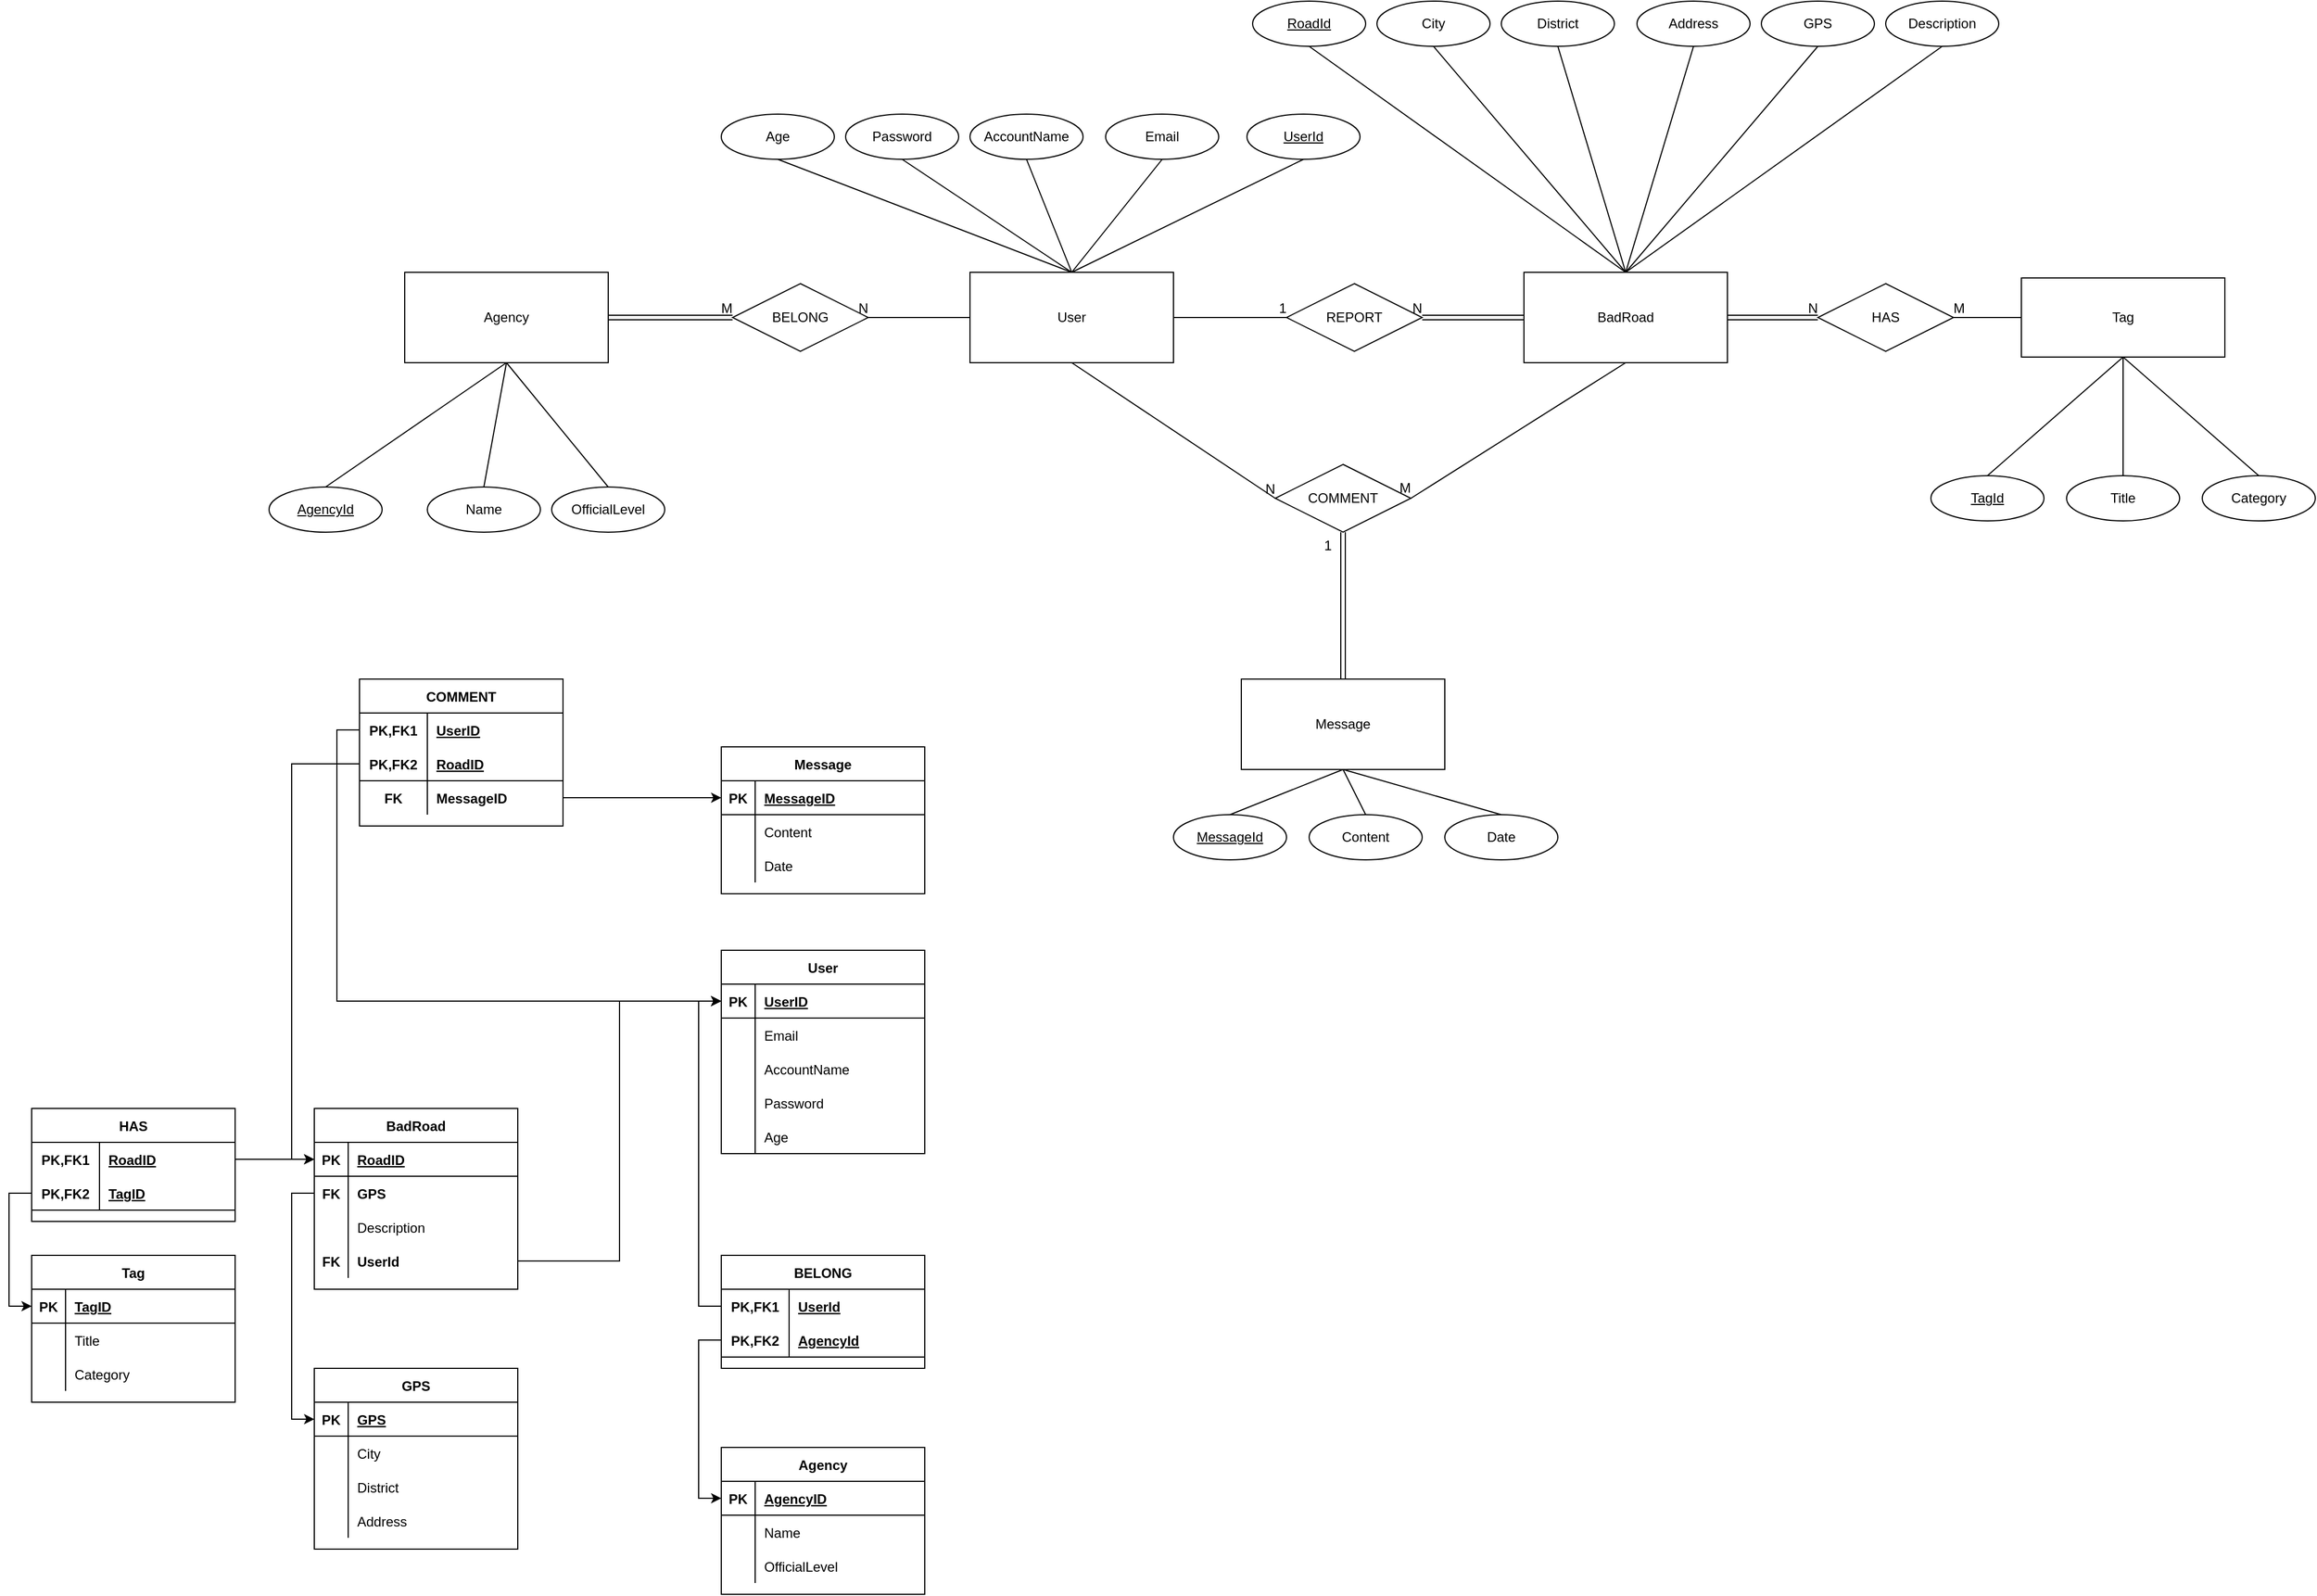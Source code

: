 <mxfile version="16.0.3" type="device"><diagram id="R2lEEEUBdFMjLlhIrx00" name="Page-1"><mxGraphModel dx="2272" dy="762" grid="1" gridSize="10" guides="1" tooltips="1" connect="1" arrows="1" fold="1" page="1" pageScale="1" pageWidth="850" pageHeight="1100" math="0" shadow="0" extFonts="Permanent Marker^https://fonts.googleapis.com/css?family=Permanent+Marker"><root><mxCell id="0"/><mxCell id="1" parent="0"/><mxCell id="YirFMe6kpLTMvPpuCkTy-1" value="User" style="whiteSpace=wrap;html=1;align=center;" parent="1" vertex="1"><mxGeometry x="80" y="270" width="180" height="80" as="geometry"/></mxCell><mxCell id="YirFMe6kpLTMvPpuCkTy-2" value="BadRoad" style="whiteSpace=wrap;html=1;align=center;" parent="1" vertex="1"><mxGeometry x="570" y="270" width="180" height="80" as="geometry"/></mxCell><mxCell id="YirFMe6kpLTMvPpuCkTy-3" value="REPORT" style="shape=rhombus;perimeter=rhombusPerimeter;whiteSpace=wrap;html=1;align=center;" parent="1" vertex="1"><mxGeometry x="360" y="280" width="120" height="60" as="geometry"/></mxCell><mxCell id="YirFMe6kpLTMvPpuCkTy-7" value="Message" style="whiteSpace=wrap;html=1;align=center;" parent="1" vertex="1"><mxGeometry x="320" y="630" width="180" height="80" as="geometry"/></mxCell><mxCell id="YirFMe6kpLTMvPpuCkTy-8" value="COMMENT" style="shape=rhombus;perimeter=rhombusPerimeter;whiteSpace=wrap;html=1;align=center;" parent="1" vertex="1"><mxGeometry x="350" y="440" width="120" height="60" as="geometry"/></mxCell><mxCell id="YirFMe6kpLTMvPpuCkTy-12" value="Tag" style="whiteSpace=wrap;html=1;align=center;" parent="1" vertex="1"><mxGeometry x="1010" y="275" width="180" height="70" as="geometry"/></mxCell><mxCell id="YirFMe6kpLTMvPpuCkTy-15" value="HAS" style="shape=rhombus;perimeter=rhombusPerimeter;whiteSpace=wrap;html=1;align=center;" parent="1" vertex="1"><mxGeometry x="830" y="280" width="120" height="60" as="geometry"/></mxCell><mxCell id="YirFMe6kpLTMvPpuCkTy-19" value="Agency" style="whiteSpace=wrap;html=1;align=center;" parent="1" vertex="1"><mxGeometry x="-420" y="270" width="180" height="80" as="geometry"/></mxCell><mxCell id="YirFMe6kpLTMvPpuCkTy-20" value="BELONG" style="shape=rhombus;perimeter=rhombusPerimeter;whiteSpace=wrap;html=1;align=center;" parent="1" vertex="1"><mxGeometry x="-130" y="280" width="120" height="60" as="geometry"/></mxCell><mxCell id="YirFMe6kpLTMvPpuCkTy-25" value="MessageId" style="ellipse;whiteSpace=wrap;html=1;align=center;fontStyle=4;" parent="1" vertex="1"><mxGeometry x="260" y="750" width="100" height="40" as="geometry"/></mxCell><mxCell id="YirFMe6kpLTMvPpuCkTy-26" value="Content" style="ellipse;whiteSpace=wrap;html=1;align=center;" parent="1" vertex="1"><mxGeometry x="380" y="750" width="100" height="40" as="geometry"/></mxCell><mxCell id="YirFMe6kpLTMvPpuCkTy-27" value="Date" style="ellipse;whiteSpace=wrap;html=1;align=center;" parent="1" vertex="1"><mxGeometry x="500" y="750" width="100" height="40" as="geometry"/></mxCell><mxCell id="YirFMe6kpLTMvPpuCkTy-29" value="" style="endArrow=none;html=1;rounded=0;exitX=0.5;exitY=1;exitDx=0;exitDy=0;entryX=0.5;entryY=0;entryDx=0;entryDy=0;" parent="1" source="YirFMe6kpLTMvPpuCkTy-7" target="YirFMe6kpLTMvPpuCkTy-25" edge="1"><mxGeometry relative="1" as="geometry"><mxPoint x="420" y="510" as="sourcePoint"/><mxPoint x="420" y="640" as="targetPoint"/></mxGeometry></mxCell><mxCell id="YirFMe6kpLTMvPpuCkTy-30" value="" style="endArrow=none;html=1;rounded=0;entryX=0.5;entryY=0;entryDx=0;entryDy=0;" parent="1" target="YirFMe6kpLTMvPpuCkTy-26" edge="1"><mxGeometry relative="1" as="geometry"><mxPoint x="410" y="710" as="sourcePoint"/><mxPoint x="320" y="760" as="targetPoint"/></mxGeometry></mxCell><mxCell id="YirFMe6kpLTMvPpuCkTy-31" value="" style="endArrow=none;html=1;rounded=0;entryX=0.5;entryY=0;entryDx=0;entryDy=0;exitX=0.5;exitY=1;exitDx=0;exitDy=0;" parent="1" source="YirFMe6kpLTMvPpuCkTy-7" target="YirFMe6kpLTMvPpuCkTy-27" edge="1"><mxGeometry relative="1" as="geometry"><mxPoint x="420" y="720" as="sourcePoint"/><mxPoint x="440" y="760" as="targetPoint"/></mxGeometry></mxCell><mxCell id="YirFMe6kpLTMvPpuCkTy-32" value="TagId" style="ellipse;whiteSpace=wrap;html=1;align=center;fontStyle=4;" parent="1" vertex="1"><mxGeometry x="930" y="450" width="100" height="40" as="geometry"/></mxCell><mxCell id="YirFMe6kpLTMvPpuCkTy-33" value="Title" style="ellipse;whiteSpace=wrap;html=1;align=center;" parent="1" vertex="1"><mxGeometry x="1050" y="450" width="100" height="40" as="geometry"/></mxCell><mxCell id="YirFMe6kpLTMvPpuCkTy-34" value="Category" style="ellipse;whiteSpace=wrap;html=1;align=center;" parent="1" vertex="1"><mxGeometry x="1170" y="450" width="100" height="40" as="geometry"/></mxCell><mxCell id="YirFMe6kpLTMvPpuCkTy-35" value="" style="endArrow=none;html=1;rounded=0;entryX=0.5;entryY=0;entryDx=0;entryDy=0;exitX=0.5;exitY=1;exitDx=0;exitDy=0;" parent="1" source="YirFMe6kpLTMvPpuCkTy-12" target="YirFMe6kpLTMvPpuCkTy-32" edge="1"><mxGeometry relative="1" as="geometry"><mxPoint x="1100" y="340" as="sourcePoint"/><mxPoint x="1090" y="340" as="targetPoint"/></mxGeometry></mxCell><mxCell id="YirFMe6kpLTMvPpuCkTy-36" value="" style="endArrow=none;html=1;rounded=0;entryX=0.5;entryY=0;entryDx=0;entryDy=0;exitX=0.5;exitY=1;exitDx=0;exitDy=0;" parent="1" source="YirFMe6kpLTMvPpuCkTy-12" target="YirFMe6kpLTMvPpuCkTy-33" edge="1"><mxGeometry relative="1" as="geometry"><mxPoint x="1100" y="340" as="sourcePoint"/><mxPoint x="990" y="460" as="targetPoint"/></mxGeometry></mxCell><mxCell id="YirFMe6kpLTMvPpuCkTy-37" value="" style="endArrow=none;html=1;rounded=0;entryX=0.5;entryY=0;entryDx=0;entryDy=0;exitX=0.5;exitY=1;exitDx=0;exitDy=0;" parent="1" source="YirFMe6kpLTMvPpuCkTy-12" target="YirFMe6kpLTMvPpuCkTy-34" edge="1"><mxGeometry relative="1" as="geometry"><mxPoint x="1080" y="410" as="sourcePoint"/><mxPoint x="1110" y="460" as="targetPoint"/></mxGeometry></mxCell><mxCell id="YirFMe6kpLTMvPpuCkTy-39" value="UserId" style="ellipse;whiteSpace=wrap;html=1;align=center;fontStyle=4;" parent="1" vertex="1"><mxGeometry x="325" y="130" width="100" height="40" as="geometry"/></mxCell><mxCell id="YirFMe6kpLTMvPpuCkTy-40" value="Email" style="ellipse;whiteSpace=wrap;html=1;align=center;" parent="1" vertex="1"><mxGeometry x="200" y="130" width="100" height="40" as="geometry"/></mxCell><mxCell id="YirFMe6kpLTMvPpuCkTy-41" value="AccountName" style="ellipse;whiteSpace=wrap;html=1;align=center;" parent="1" vertex="1"><mxGeometry x="80" y="130" width="100" height="40" as="geometry"/></mxCell><mxCell id="YirFMe6kpLTMvPpuCkTy-42" value="Password" style="ellipse;whiteSpace=wrap;html=1;align=center;" parent="1" vertex="1"><mxGeometry x="-30" y="130" width="100" height="40" as="geometry"/></mxCell><mxCell id="YirFMe6kpLTMvPpuCkTy-43" value="" style="endArrow=none;html=1;rounded=0;exitX=0.5;exitY=1;exitDx=0;exitDy=0;entryX=0.5;entryY=0;entryDx=0;entryDy=0;" parent="1" source="YirFMe6kpLTMvPpuCkTy-39" target="YirFMe6kpLTMvPpuCkTy-1" edge="1"><mxGeometry relative="1" as="geometry"><mxPoint x="180" y="490" as="sourcePoint"/><mxPoint x="340" y="490" as="targetPoint"/></mxGeometry></mxCell><mxCell id="YirFMe6kpLTMvPpuCkTy-44" value="" style="endArrow=none;html=1;rounded=0;exitX=0.5;exitY=1;exitDx=0;exitDy=0;" parent="1" source="YirFMe6kpLTMvPpuCkTy-40" edge="1"><mxGeometry relative="1" as="geometry"><mxPoint x="30" y="390" as="sourcePoint"/><mxPoint x="170" y="270" as="targetPoint"/></mxGeometry></mxCell><mxCell id="YirFMe6kpLTMvPpuCkTy-45" value="" style="endArrow=none;html=1;rounded=0;exitX=0.5;exitY=1;exitDx=0;exitDy=0;entryX=0.5;entryY=0;entryDx=0;entryDy=0;" parent="1" source="YirFMe6kpLTMvPpuCkTy-41" target="YirFMe6kpLTMvPpuCkTy-1" edge="1"><mxGeometry relative="1" as="geometry"><mxPoint y="320" as="sourcePoint"/><mxPoint x="90" y="320" as="targetPoint"/></mxGeometry></mxCell><mxCell id="YirFMe6kpLTMvPpuCkTy-46" value="" style="endArrow=none;html=1;rounded=0;exitX=0.5;exitY=1;exitDx=0;exitDy=0;entryX=0.5;entryY=0;entryDx=0;entryDy=0;" parent="1" source="YirFMe6kpLTMvPpuCkTy-42" target="YirFMe6kpLTMvPpuCkTy-1" edge="1"><mxGeometry relative="1" as="geometry"><mxPoint y="400" as="sourcePoint"/><mxPoint x="90" y="320" as="targetPoint"/></mxGeometry></mxCell><mxCell id="YirFMe6kpLTMvPpuCkTy-48" value="AgencyId" style="ellipse;whiteSpace=wrap;html=1;align=center;fontStyle=4;" parent="1" vertex="1"><mxGeometry x="-540" y="460" width="100" height="40" as="geometry"/></mxCell><mxCell id="YirFMe6kpLTMvPpuCkTy-50" value="Name" style="ellipse;whiteSpace=wrap;html=1;align=center;" parent="1" vertex="1"><mxGeometry x="-400" y="460" width="100" height="40" as="geometry"/></mxCell><mxCell id="YirFMe6kpLTMvPpuCkTy-51" value="OfficialLevel" style="ellipse;whiteSpace=wrap;html=1;align=center;" parent="1" vertex="1"><mxGeometry x="-290" y="460" width="100" height="40" as="geometry"/></mxCell><mxCell id="YirFMe6kpLTMvPpuCkTy-52" value="" style="endArrow=none;html=1;rounded=0;exitX=0.5;exitY=1;exitDx=0;exitDy=0;entryX=0.5;entryY=0;entryDx=0;entryDy=0;" parent="1" source="YirFMe6kpLTMvPpuCkTy-19" target="YirFMe6kpLTMvPpuCkTy-48" edge="1"><mxGeometry relative="1" as="geometry"><mxPoint x="180" y="490" as="sourcePoint"/><mxPoint x="340" y="490" as="targetPoint"/></mxGeometry></mxCell><mxCell id="YirFMe6kpLTMvPpuCkTy-53" value="" style="endArrow=none;html=1;rounded=0;exitX=0.5;exitY=1;exitDx=0;exitDy=0;entryX=0.5;entryY=0;entryDx=0;entryDy=0;" parent="1" source="YirFMe6kpLTMvPpuCkTy-19" target="YirFMe6kpLTMvPpuCkTy-50" edge="1"><mxGeometry relative="1" as="geometry"><mxPoint x="-320" y="360" as="sourcePoint"/><mxPoint x="-380" y="470" as="targetPoint"/></mxGeometry></mxCell><mxCell id="YirFMe6kpLTMvPpuCkTy-54" value="" style="endArrow=none;html=1;rounded=0;exitX=0.5;exitY=1;exitDx=0;exitDy=0;entryX=0.5;entryY=0;entryDx=0;entryDy=0;" parent="1" source="YirFMe6kpLTMvPpuCkTy-19" target="YirFMe6kpLTMvPpuCkTy-51" edge="1"><mxGeometry relative="1" as="geometry"><mxPoint x="-320" y="360" as="sourcePoint"/><mxPoint x="-270" y="470" as="targetPoint"/></mxGeometry></mxCell><mxCell id="YirFMe6kpLTMvPpuCkTy-55" value="Age" style="ellipse;whiteSpace=wrap;html=1;align=center;" parent="1" vertex="1"><mxGeometry x="-140" y="130" width="100" height="40" as="geometry"/></mxCell><mxCell id="YirFMe6kpLTMvPpuCkTy-56" value="" style="endArrow=none;html=1;rounded=0;exitX=0.5;exitY=1;exitDx=0;exitDy=0;" parent="1" source="YirFMe6kpLTMvPpuCkTy-55" edge="1"><mxGeometry relative="1" as="geometry"><mxPoint x="-80" y="190" as="sourcePoint"/><mxPoint x="170" y="270" as="targetPoint"/></mxGeometry></mxCell><mxCell id="YirFMe6kpLTMvPpuCkTy-62" value="RoadId" style="ellipse;whiteSpace=wrap;html=1;align=center;fontStyle=4;" parent="1" vertex="1"><mxGeometry x="330" y="30" width="100" height="40" as="geometry"/></mxCell><mxCell id="YirFMe6kpLTMvPpuCkTy-63" value="Address" style="ellipse;whiteSpace=wrap;html=1;align=center;" parent="1" vertex="1"><mxGeometry x="670" y="30" width="100" height="40" as="geometry"/></mxCell><mxCell id="YirFMe6kpLTMvPpuCkTy-64" value="GPS" style="ellipse;whiteSpace=wrap;html=1;align=center;" parent="1" vertex="1"><mxGeometry x="780" y="30" width="100" height="40" as="geometry"/></mxCell><mxCell id="YirFMe6kpLTMvPpuCkTy-65" value="Description" style="ellipse;whiteSpace=wrap;html=1;align=center;" parent="1" vertex="1"><mxGeometry x="890" y="30" width="100" height="40" as="geometry"/></mxCell><mxCell id="YirFMe6kpLTMvPpuCkTy-67" value="City" style="ellipse;whiteSpace=wrap;html=1;align=center;" parent="1" vertex="1"><mxGeometry x="440" y="30" width="100" height="40" as="geometry"/></mxCell><mxCell id="YirFMe6kpLTMvPpuCkTy-68" value="District" style="ellipse;whiteSpace=wrap;html=1;align=center;" parent="1" vertex="1"><mxGeometry x="550" y="30" width="100" height="40" as="geometry"/></mxCell><mxCell id="YirFMe6kpLTMvPpuCkTy-70" value="" style="endArrow=none;html=1;rounded=0;exitX=0.5;exitY=1;exitDx=0;exitDy=0;entryX=0.5;entryY=0;entryDx=0;entryDy=0;" parent="1" source="YirFMe6kpLTMvPpuCkTy-62" target="YirFMe6kpLTMvPpuCkTy-2" edge="1"><mxGeometry relative="1" as="geometry"><mxPoint x="760" y="320" as="sourcePoint"/><mxPoint x="840" y="320" as="targetPoint"/></mxGeometry></mxCell><mxCell id="YirFMe6kpLTMvPpuCkTy-71" value="" style="endArrow=none;html=1;rounded=0;exitX=0.5;exitY=1;exitDx=0;exitDy=0;entryX=0.5;entryY=0;entryDx=0;entryDy=0;" parent="1" source="YirFMe6kpLTMvPpuCkTy-67" target="YirFMe6kpLTMvPpuCkTy-2" edge="1"><mxGeometry relative="1" as="geometry"><mxPoint x="390" y="80" as="sourcePoint"/><mxPoint x="670" y="280" as="targetPoint"/></mxGeometry></mxCell><mxCell id="YirFMe6kpLTMvPpuCkTy-73" value="" style="endArrow=none;html=1;rounded=0;exitX=0.5;exitY=1;exitDx=0;exitDy=0;entryX=0.5;entryY=0;entryDx=0;entryDy=0;" parent="1" source="YirFMe6kpLTMvPpuCkTy-68" target="YirFMe6kpLTMvPpuCkTy-2" edge="1"><mxGeometry relative="1" as="geometry"><mxPoint x="500" y="80" as="sourcePoint"/><mxPoint x="670" y="280" as="targetPoint"/></mxGeometry></mxCell><mxCell id="YirFMe6kpLTMvPpuCkTy-74" value="" style="endArrow=none;html=1;rounded=0;exitX=0.5;exitY=1;exitDx=0;exitDy=0;entryX=0.5;entryY=0;entryDx=0;entryDy=0;" parent="1" source="YirFMe6kpLTMvPpuCkTy-63" target="YirFMe6kpLTMvPpuCkTy-2" edge="1"><mxGeometry relative="1" as="geometry"><mxPoint x="610" y="80" as="sourcePoint"/><mxPoint x="670" y="280" as="targetPoint"/></mxGeometry></mxCell><mxCell id="YirFMe6kpLTMvPpuCkTy-75" value="" style="endArrow=none;html=1;rounded=0;exitX=0.5;exitY=1;exitDx=0;exitDy=0;entryX=0.5;entryY=0;entryDx=0;entryDy=0;" parent="1" source="YirFMe6kpLTMvPpuCkTy-64" target="YirFMe6kpLTMvPpuCkTy-2" edge="1"><mxGeometry relative="1" as="geometry"><mxPoint x="730" y="80" as="sourcePoint"/><mxPoint x="670" y="280" as="targetPoint"/></mxGeometry></mxCell><mxCell id="YirFMe6kpLTMvPpuCkTy-76" value="" style="endArrow=none;html=1;rounded=0;exitX=0.5;exitY=1;exitDx=0;exitDy=0;entryX=0.5;entryY=0;entryDx=0;entryDy=0;" parent="1" source="YirFMe6kpLTMvPpuCkTy-65" target="YirFMe6kpLTMvPpuCkTy-2" edge="1"><mxGeometry relative="1" as="geometry"><mxPoint x="840" y="80" as="sourcePoint"/><mxPoint x="670" y="280" as="targetPoint"/></mxGeometry></mxCell><mxCell id="T5A4hEwjB7IqHNZZooqv-5" value="" style="endArrow=none;html=1;rounded=0;entryX=1;entryY=0.5;entryDx=0;entryDy=0;exitX=0;exitY=0.5;exitDx=0;exitDy=0;" edge="1" parent="1" source="YirFMe6kpLTMvPpuCkTy-1" target="YirFMe6kpLTMvPpuCkTy-20"><mxGeometry relative="1" as="geometry"><mxPoint x="-20" y="410" as="sourcePoint"/><mxPoint x="140" y="410" as="targetPoint"/></mxGeometry></mxCell><mxCell id="T5A4hEwjB7IqHNZZooqv-6" value="N" style="resizable=0;html=1;align=right;verticalAlign=bottom;" connectable="0" vertex="1" parent="T5A4hEwjB7IqHNZZooqv-5"><mxGeometry x="1" relative="1" as="geometry"/></mxCell><mxCell id="T5A4hEwjB7IqHNZZooqv-9" value="" style="shape=link;html=1;rounded=0;exitX=1;exitY=0.5;exitDx=0;exitDy=0;entryX=0;entryY=0.5;entryDx=0;entryDy=0;" edge="1" parent="1" source="YirFMe6kpLTMvPpuCkTy-19" target="YirFMe6kpLTMvPpuCkTy-20"><mxGeometry relative="1" as="geometry"><mxPoint x="-20" y="410" as="sourcePoint"/><mxPoint x="140" y="410" as="targetPoint"/></mxGeometry></mxCell><mxCell id="T5A4hEwjB7IqHNZZooqv-10" value="M" style="resizable=0;html=1;align=right;verticalAlign=bottom;" connectable="0" vertex="1" parent="T5A4hEwjB7IqHNZZooqv-9"><mxGeometry x="1" relative="1" as="geometry"/></mxCell><mxCell id="T5A4hEwjB7IqHNZZooqv-11" value="" style="shape=link;html=1;rounded=0;entryX=1;entryY=0.5;entryDx=0;entryDy=0;exitX=0;exitY=0.5;exitDx=0;exitDy=0;" edge="1" parent="1" source="YirFMe6kpLTMvPpuCkTy-2" target="YirFMe6kpLTMvPpuCkTy-3"><mxGeometry relative="1" as="geometry"><mxPoint x="440" y="330" as="sourcePoint"/><mxPoint x="600" y="330" as="targetPoint"/></mxGeometry></mxCell><mxCell id="T5A4hEwjB7IqHNZZooqv-12" value="N" style="resizable=0;html=1;align=right;verticalAlign=bottom;" connectable="0" vertex="1" parent="T5A4hEwjB7IqHNZZooqv-11"><mxGeometry x="1" relative="1" as="geometry"/></mxCell><mxCell id="T5A4hEwjB7IqHNZZooqv-13" value="" style="endArrow=none;html=1;rounded=0;exitX=1;exitY=0.5;exitDx=0;exitDy=0;entryX=0;entryY=0.5;entryDx=0;entryDy=0;" edge="1" parent="1" source="YirFMe6kpLTMvPpuCkTy-1" target="YirFMe6kpLTMvPpuCkTy-3"><mxGeometry relative="1" as="geometry"><mxPoint x="440" y="330" as="sourcePoint"/><mxPoint x="600" y="330" as="targetPoint"/></mxGeometry></mxCell><mxCell id="T5A4hEwjB7IqHNZZooqv-14" value="1" style="resizable=0;html=1;align=right;verticalAlign=bottom;" connectable="0" vertex="1" parent="T5A4hEwjB7IqHNZZooqv-13"><mxGeometry x="1" relative="1" as="geometry"/></mxCell><mxCell id="T5A4hEwjB7IqHNZZooqv-17" value="" style="endArrow=none;html=1;rounded=0;entryX=1;entryY=0.5;entryDx=0;entryDy=0;exitX=0;exitY=0.5;exitDx=0;exitDy=0;" edge="1" parent="1" source="YirFMe6kpLTMvPpuCkTy-12" target="YirFMe6kpLTMvPpuCkTy-15"><mxGeometry relative="1" as="geometry"><mxPoint x="750" y="330" as="sourcePoint"/><mxPoint x="910" y="330" as="targetPoint"/></mxGeometry></mxCell><mxCell id="T5A4hEwjB7IqHNZZooqv-18" value="M" style="resizable=0;html=1;align=right;verticalAlign=bottom;" connectable="0" vertex="1" parent="T5A4hEwjB7IqHNZZooqv-17"><mxGeometry x="1" relative="1" as="geometry"><mxPoint x="10" as="offset"/></mxGeometry></mxCell><mxCell id="T5A4hEwjB7IqHNZZooqv-19" value="" style="shape=link;html=1;rounded=0;exitX=1;exitY=0.5;exitDx=0;exitDy=0;entryX=0;entryY=0.5;entryDx=0;entryDy=0;" edge="1" parent="1" source="YirFMe6kpLTMvPpuCkTy-2" target="YirFMe6kpLTMvPpuCkTy-15"><mxGeometry relative="1" as="geometry"><mxPoint x="340" y="390" as="sourcePoint"/><mxPoint x="500" y="390" as="targetPoint"/></mxGeometry></mxCell><mxCell id="T5A4hEwjB7IqHNZZooqv-20" value="N" style="resizable=0;html=1;align=right;verticalAlign=bottom;" connectable="0" vertex="1" parent="T5A4hEwjB7IqHNZZooqv-19"><mxGeometry x="1" relative="1" as="geometry"/></mxCell><mxCell id="T5A4hEwjB7IqHNZZooqv-21" value="" style="shape=link;html=1;rounded=0;entryX=0.5;entryY=1;entryDx=0;entryDy=0;exitX=0.5;exitY=0;exitDx=0;exitDy=0;" edge="1" parent="1" source="YirFMe6kpLTMvPpuCkTy-7" target="YirFMe6kpLTMvPpuCkTy-8"><mxGeometry relative="1" as="geometry"><mxPoint x="340" y="480" as="sourcePoint"/><mxPoint x="500" y="480" as="targetPoint"/></mxGeometry></mxCell><mxCell id="T5A4hEwjB7IqHNZZooqv-22" value="1" style="resizable=0;html=1;align=right;verticalAlign=bottom;" connectable="0" vertex="1" parent="T5A4hEwjB7IqHNZZooqv-21"><mxGeometry x="1" relative="1" as="geometry"><mxPoint x="-10" y="20" as="offset"/></mxGeometry></mxCell><mxCell id="T5A4hEwjB7IqHNZZooqv-23" value="" style="endArrow=none;html=1;rounded=0;exitX=0.5;exitY=1;exitDx=0;exitDy=0;entryX=0;entryY=0.5;entryDx=0;entryDy=0;" edge="1" parent="1" source="YirFMe6kpLTMvPpuCkTy-1" target="YirFMe6kpLTMvPpuCkTy-8"><mxGeometry relative="1" as="geometry"><mxPoint x="340" y="480" as="sourcePoint"/><mxPoint x="500" y="480" as="targetPoint"/></mxGeometry></mxCell><mxCell id="T5A4hEwjB7IqHNZZooqv-24" value="N" style="resizable=0;html=1;align=right;verticalAlign=bottom;" connectable="0" vertex="1" parent="T5A4hEwjB7IqHNZZooqv-23"><mxGeometry x="1" relative="1" as="geometry"/></mxCell><mxCell id="T5A4hEwjB7IqHNZZooqv-25" value="" style="endArrow=none;html=1;rounded=0;entryX=1;entryY=0.5;entryDx=0;entryDy=0;exitX=0.5;exitY=1;exitDx=0;exitDy=0;" edge="1" parent="1" source="YirFMe6kpLTMvPpuCkTy-2" target="YirFMe6kpLTMvPpuCkTy-8"><mxGeometry relative="1" as="geometry"><mxPoint x="340" y="480" as="sourcePoint"/><mxPoint x="500" y="480" as="targetPoint"/></mxGeometry></mxCell><mxCell id="T5A4hEwjB7IqHNZZooqv-26" value="M" style="resizable=0;html=1;align=right;verticalAlign=bottom;" connectable="0" vertex="1" parent="T5A4hEwjB7IqHNZZooqv-25"><mxGeometry x="1" relative="1" as="geometry"/></mxCell><mxCell id="T5A4hEwjB7IqHNZZooqv-27" value="Agency" style="shape=table;startSize=30;container=1;collapsible=1;childLayout=tableLayout;fixedRows=1;rowLines=0;fontStyle=1;align=center;resizeLast=1;" vertex="1" parent="1"><mxGeometry x="-140" y="1310" width="180" height="130" as="geometry"/></mxCell><mxCell id="T5A4hEwjB7IqHNZZooqv-28" value="" style="shape=partialRectangle;collapsible=0;dropTarget=0;pointerEvents=0;fillColor=none;top=0;left=0;bottom=1;right=0;points=[[0,0.5],[1,0.5]];portConstraint=eastwest;" vertex="1" parent="T5A4hEwjB7IqHNZZooqv-27"><mxGeometry y="30" width="180" height="30" as="geometry"/></mxCell><mxCell id="T5A4hEwjB7IqHNZZooqv-29" value="PK" style="shape=partialRectangle;connectable=0;fillColor=none;top=0;left=0;bottom=0;right=0;fontStyle=1;overflow=hidden;" vertex="1" parent="T5A4hEwjB7IqHNZZooqv-28"><mxGeometry width="30" height="30" as="geometry"><mxRectangle width="30" height="30" as="alternateBounds"/></mxGeometry></mxCell><mxCell id="T5A4hEwjB7IqHNZZooqv-30" value="AgencyID" style="shape=partialRectangle;connectable=0;fillColor=none;top=0;left=0;bottom=0;right=0;align=left;spacingLeft=6;fontStyle=5;overflow=hidden;" vertex="1" parent="T5A4hEwjB7IqHNZZooqv-28"><mxGeometry x="30" width="150" height="30" as="geometry"><mxRectangle width="150" height="30" as="alternateBounds"/></mxGeometry></mxCell><mxCell id="T5A4hEwjB7IqHNZZooqv-31" value="" style="shape=partialRectangle;collapsible=0;dropTarget=0;pointerEvents=0;fillColor=none;top=0;left=0;bottom=0;right=0;points=[[0,0.5],[1,0.5]];portConstraint=eastwest;" vertex="1" parent="T5A4hEwjB7IqHNZZooqv-27"><mxGeometry y="60" width="180" height="30" as="geometry"/></mxCell><mxCell id="T5A4hEwjB7IqHNZZooqv-32" value="" style="shape=partialRectangle;connectable=0;fillColor=none;top=0;left=0;bottom=0;right=0;editable=1;overflow=hidden;" vertex="1" parent="T5A4hEwjB7IqHNZZooqv-31"><mxGeometry width="30" height="30" as="geometry"><mxRectangle width="30" height="30" as="alternateBounds"/></mxGeometry></mxCell><mxCell id="T5A4hEwjB7IqHNZZooqv-33" value="Name" style="shape=partialRectangle;connectable=0;fillColor=none;top=0;left=0;bottom=0;right=0;align=left;spacingLeft=6;overflow=hidden;" vertex="1" parent="T5A4hEwjB7IqHNZZooqv-31"><mxGeometry x="30" width="150" height="30" as="geometry"><mxRectangle width="150" height="30" as="alternateBounds"/></mxGeometry></mxCell><mxCell id="T5A4hEwjB7IqHNZZooqv-34" value="" style="shape=partialRectangle;collapsible=0;dropTarget=0;pointerEvents=0;fillColor=none;top=0;left=0;bottom=0;right=0;points=[[0,0.5],[1,0.5]];portConstraint=eastwest;" vertex="1" parent="T5A4hEwjB7IqHNZZooqv-27"><mxGeometry y="90" width="180" height="30" as="geometry"/></mxCell><mxCell id="T5A4hEwjB7IqHNZZooqv-35" value="" style="shape=partialRectangle;connectable=0;fillColor=none;top=0;left=0;bottom=0;right=0;editable=1;overflow=hidden;" vertex="1" parent="T5A4hEwjB7IqHNZZooqv-34"><mxGeometry width="30" height="30" as="geometry"><mxRectangle width="30" height="30" as="alternateBounds"/></mxGeometry></mxCell><mxCell id="T5A4hEwjB7IqHNZZooqv-36" value="OfficialLevel" style="shape=partialRectangle;connectable=0;fillColor=none;top=0;left=0;bottom=0;right=0;align=left;spacingLeft=6;overflow=hidden;" vertex="1" parent="T5A4hEwjB7IqHNZZooqv-34"><mxGeometry x="30" width="150" height="30" as="geometry"><mxRectangle width="150" height="30" as="alternateBounds"/></mxGeometry></mxCell><mxCell id="T5A4hEwjB7IqHNZZooqv-42" value="User" style="shape=table;startSize=30;container=1;collapsible=1;childLayout=tableLayout;fixedRows=1;rowLines=0;fontStyle=1;align=center;resizeLast=1;" vertex="1" parent="1"><mxGeometry x="-140" y="870" width="180" height="180" as="geometry"><mxRectangle x="-400" y="700" width="60" height="30" as="alternateBounds"/></mxGeometry></mxCell><mxCell id="T5A4hEwjB7IqHNZZooqv-43" value="" style="shape=partialRectangle;collapsible=0;dropTarget=0;pointerEvents=0;fillColor=none;top=0;left=0;bottom=1;right=0;points=[[0,0.5],[1,0.5]];portConstraint=eastwest;" vertex="1" parent="T5A4hEwjB7IqHNZZooqv-42"><mxGeometry y="30" width="180" height="30" as="geometry"/></mxCell><mxCell id="T5A4hEwjB7IqHNZZooqv-44" value="PK" style="shape=partialRectangle;connectable=0;fillColor=none;top=0;left=0;bottom=0;right=0;fontStyle=1;overflow=hidden;" vertex="1" parent="T5A4hEwjB7IqHNZZooqv-43"><mxGeometry width="30" height="30" as="geometry"><mxRectangle width="30" height="30" as="alternateBounds"/></mxGeometry></mxCell><mxCell id="T5A4hEwjB7IqHNZZooqv-45" value="UserID" style="shape=partialRectangle;connectable=0;fillColor=none;top=0;left=0;bottom=0;right=0;align=left;spacingLeft=6;fontStyle=5;overflow=hidden;" vertex="1" parent="T5A4hEwjB7IqHNZZooqv-43"><mxGeometry x="30" width="150" height="30" as="geometry"><mxRectangle width="150" height="30" as="alternateBounds"/></mxGeometry></mxCell><mxCell id="T5A4hEwjB7IqHNZZooqv-46" value="" style="shape=partialRectangle;collapsible=0;dropTarget=0;pointerEvents=0;fillColor=none;top=0;left=0;bottom=0;right=0;points=[[0,0.5],[1,0.5]];portConstraint=eastwest;" vertex="1" parent="T5A4hEwjB7IqHNZZooqv-42"><mxGeometry y="60" width="180" height="30" as="geometry"/></mxCell><mxCell id="T5A4hEwjB7IqHNZZooqv-47" value="" style="shape=partialRectangle;connectable=0;fillColor=none;top=0;left=0;bottom=0;right=0;editable=1;overflow=hidden;" vertex="1" parent="T5A4hEwjB7IqHNZZooqv-46"><mxGeometry width="30" height="30" as="geometry"><mxRectangle width="30" height="30" as="alternateBounds"/></mxGeometry></mxCell><mxCell id="T5A4hEwjB7IqHNZZooqv-48" value="Email" style="shape=partialRectangle;connectable=0;fillColor=none;top=0;left=0;bottom=0;right=0;align=left;spacingLeft=6;overflow=hidden;" vertex="1" parent="T5A4hEwjB7IqHNZZooqv-46"><mxGeometry x="30" width="150" height="30" as="geometry"><mxRectangle width="150" height="30" as="alternateBounds"/></mxGeometry></mxCell><mxCell id="T5A4hEwjB7IqHNZZooqv-49" value="" style="shape=partialRectangle;collapsible=0;dropTarget=0;pointerEvents=0;fillColor=none;top=0;left=0;bottom=0;right=0;points=[[0,0.5],[1,0.5]];portConstraint=eastwest;" vertex="1" parent="T5A4hEwjB7IqHNZZooqv-42"><mxGeometry y="90" width="180" height="30" as="geometry"/></mxCell><mxCell id="T5A4hEwjB7IqHNZZooqv-50" value="" style="shape=partialRectangle;connectable=0;fillColor=none;top=0;left=0;bottom=0;right=0;editable=1;overflow=hidden;" vertex="1" parent="T5A4hEwjB7IqHNZZooqv-49"><mxGeometry width="30" height="30" as="geometry"><mxRectangle width="30" height="30" as="alternateBounds"/></mxGeometry></mxCell><mxCell id="T5A4hEwjB7IqHNZZooqv-51" value="AccountName" style="shape=partialRectangle;connectable=0;fillColor=none;top=0;left=0;bottom=0;right=0;align=left;spacingLeft=6;overflow=hidden;" vertex="1" parent="T5A4hEwjB7IqHNZZooqv-49"><mxGeometry x="30" width="150" height="30" as="geometry"><mxRectangle width="150" height="30" as="alternateBounds"/></mxGeometry></mxCell><mxCell id="T5A4hEwjB7IqHNZZooqv-52" value="" style="shape=partialRectangle;collapsible=0;dropTarget=0;pointerEvents=0;fillColor=none;top=0;left=0;bottom=0;right=0;points=[[0,0.5],[1,0.5]];portConstraint=eastwest;" vertex="1" parent="T5A4hEwjB7IqHNZZooqv-42"><mxGeometry y="120" width="180" height="30" as="geometry"/></mxCell><mxCell id="T5A4hEwjB7IqHNZZooqv-53" value="" style="shape=partialRectangle;connectable=0;fillColor=none;top=0;left=0;bottom=0;right=0;editable=1;overflow=hidden;" vertex="1" parent="T5A4hEwjB7IqHNZZooqv-52"><mxGeometry width="30" height="30" as="geometry"><mxRectangle width="30" height="30" as="alternateBounds"/></mxGeometry></mxCell><mxCell id="T5A4hEwjB7IqHNZZooqv-54" value="Password" style="shape=partialRectangle;connectable=0;fillColor=none;top=0;left=0;bottom=0;right=0;align=left;spacingLeft=6;overflow=hidden;" vertex="1" parent="T5A4hEwjB7IqHNZZooqv-52"><mxGeometry x="30" width="150" height="30" as="geometry"><mxRectangle width="150" height="30" as="alternateBounds"/></mxGeometry></mxCell><mxCell id="T5A4hEwjB7IqHNZZooqv-59" value="" style="shape=partialRectangle;collapsible=0;dropTarget=0;pointerEvents=0;fillColor=none;top=0;left=0;bottom=0;right=0;points=[[0,0.5],[1,0.5]];portConstraint=eastwest;" vertex="1" parent="T5A4hEwjB7IqHNZZooqv-42"><mxGeometry y="150" width="180" height="30" as="geometry"/></mxCell><mxCell id="T5A4hEwjB7IqHNZZooqv-60" value="" style="shape=partialRectangle;connectable=0;fillColor=none;top=0;left=0;bottom=0;right=0;editable=1;overflow=hidden;" vertex="1" parent="T5A4hEwjB7IqHNZZooqv-59"><mxGeometry width="30" height="30" as="geometry"><mxRectangle width="30" height="30" as="alternateBounds"/></mxGeometry></mxCell><mxCell id="T5A4hEwjB7IqHNZZooqv-61" value="Age" style="shape=partialRectangle;connectable=0;fillColor=none;top=0;left=0;bottom=0;right=0;align=left;spacingLeft=6;overflow=hidden;" vertex="1" parent="T5A4hEwjB7IqHNZZooqv-59"><mxGeometry x="30" width="150" height="30" as="geometry"><mxRectangle width="150" height="30" as="alternateBounds"/></mxGeometry></mxCell><mxCell id="T5A4hEwjB7IqHNZZooqv-62" value="BadRoad" style="shape=table;startSize=30;container=1;collapsible=1;childLayout=tableLayout;fixedRows=1;rowLines=0;fontStyle=1;align=center;resizeLast=1;" vertex="1" parent="1"><mxGeometry x="-500" y="1010" width="180" height="160" as="geometry"/></mxCell><mxCell id="T5A4hEwjB7IqHNZZooqv-63" value="" style="shape=partialRectangle;collapsible=0;dropTarget=0;pointerEvents=0;fillColor=none;top=0;left=0;bottom=1;right=0;points=[[0,0.5],[1,0.5]];portConstraint=eastwest;" vertex="1" parent="T5A4hEwjB7IqHNZZooqv-62"><mxGeometry y="30" width="180" height="30" as="geometry"/></mxCell><mxCell id="T5A4hEwjB7IqHNZZooqv-64" value="PK" style="shape=partialRectangle;connectable=0;fillColor=none;top=0;left=0;bottom=0;right=0;fontStyle=1;overflow=hidden;" vertex="1" parent="T5A4hEwjB7IqHNZZooqv-63"><mxGeometry width="30" height="30" as="geometry"><mxRectangle width="30" height="30" as="alternateBounds"/></mxGeometry></mxCell><mxCell id="T5A4hEwjB7IqHNZZooqv-65" value="RoadID" style="shape=partialRectangle;connectable=0;fillColor=none;top=0;left=0;bottom=0;right=0;align=left;spacingLeft=6;fontStyle=5;overflow=hidden;" vertex="1" parent="T5A4hEwjB7IqHNZZooqv-63"><mxGeometry x="30" width="150" height="30" as="geometry"><mxRectangle width="150" height="30" as="alternateBounds"/></mxGeometry></mxCell><mxCell id="T5A4hEwjB7IqHNZZooqv-75" value="" style="shape=partialRectangle;collapsible=0;dropTarget=0;pointerEvents=0;fillColor=none;top=0;left=0;bottom=0;right=0;points=[[0,0.5],[1,0.5]];portConstraint=eastwest;" vertex="1" parent="T5A4hEwjB7IqHNZZooqv-62"><mxGeometry y="60" width="180" height="30" as="geometry"/></mxCell><mxCell id="T5A4hEwjB7IqHNZZooqv-76" value="FK" style="shape=partialRectangle;connectable=0;fillColor=none;top=0;left=0;bottom=0;right=0;editable=1;overflow=hidden;fontStyle=1" vertex="1" parent="T5A4hEwjB7IqHNZZooqv-75"><mxGeometry width="30" height="30" as="geometry"><mxRectangle width="30" height="30" as="alternateBounds"/></mxGeometry></mxCell><mxCell id="T5A4hEwjB7IqHNZZooqv-77" value="GPS" style="shape=partialRectangle;connectable=0;fillColor=none;top=0;left=0;bottom=0;right=0;align=left;spacingLeft=6;overflow=hidden;fontStyle=1" vertex="1" parent="T5A4hEwjB7IqHNZZooqv-75"><mxGeometry x="30" width="150" height="30" as="geometry"><mxRectangle width="150" height="30" as="alternateBounds"/></mxGeometry></mxCell><mxCell id="T5A4hEwjB7IqHNZZooqv-78" value="" style="shape=partialRectangle;collapsible=0;dropTarget=0;pointerEvents=0;fillColor=none;top=0;left=0;bottom=0;right=0;points=[[0,0.5],[1,0.5]];portConstraint=eastwest;" vertex="1" parent="T5A4hEwjB7IqHNZZooqv-62"><mxGeometry y="90" width="180" height="30" as="geometry"/></mxCell><mxCell id="T5A4hEwjB7IqHNZZooqv-79" value="" style="shape=partialRectangle;connectable=0;fillColor=none;top=0;left=0;bottom=0;right=0;editable=1;overflow=hidden;" vertex="1" parent="T5A4hEwjB7IqHNZZooqv-78"><mxGeometry width="30" height="30" as="geometry"><mxRectangle width="30" height="30" as="alternateBounds"/></mxGeometry></mxCell><mxCell id="T5A4hEwjB7IqHNZZooqv-80" value="Description" style="shape=partialRectangle;connectable=0;fillColor=none;top=0;left=0;bottom=0;right=0;align=left;spacingLeft=6;overflow=hidden;" vertex="1" parent="T5A4hEwjB7IqHNZZooqv-78"><mxGeometry x="30" width="150" height="30" as="geometry"><mxRectangle width="150" height="30" as="alternateBounds"/></mxGeometry></mxCell><mxCell id="T5A4hEwjB7IqHNZZooqv-110" value="" style="shape=partialRectangle;collapsible=0;dropTarget=0;pointerEvents=0;fillColor=none;top=0;left=0;bottom=0;right=0;points=[[0,0.5],[1,0.5]];portConstraint=eastwest;fontStyle=1" vertex="1" parent="T5A4hEwjB7IqHNZZooqv-62"><mxGeometry y="120" width="180" height="30" as="geometry"/></mxCell><mxCell id="T5A4hEwjB7IqHNZZooqv-111" value="FK" style="shape=partialRectangle;connectable=0;fillColor=none;top=0;left=0;bottom=0;right=0;editable=1;overflow=hidden;fontStyle=1" vertex="1" parent="T5A4hEwjB7IqHNZZooqv-110"><mxGeometry width="30" height="30" as="geometry"><mxRectangle width="30" height="30" as="alternateBounds"/></mxGeometry></mxCell><mxCell id="T5A4hEwjB7IqHNZZooqv-112" value="UserId" style="shape=partialRectangle;connectable=0;fillColor=none;top=0;left=0;bottom=0;right=0;align=left;spacingLeft=6;overflow=hidden;fontStyle=1" vertex="1" parent="T5A4hEwjB7IqHNZZooqv-110"><mxGeometry x="30" width="150" height="30" as="geometry"><mxRectangle width="150" height="30" as="alternateBounds"/></mxGeometry></mxCell><mxCell id="T5A4hEwjB7IqHNZZooqv-84" value="Tag" style="shape=table;startSize=30;container=1;collapsible=1;childLayout=tableLayout;fixedRows=1;rowLines=0;fontStyle=1;align=center;resizeLast=1;" vertex="1" parent="1"><mxGeometry x="-750" y="1140" width="180" height="130" as="geometry"/></mxCell><mxCell id="T5A4hEwjB7IqHNZZooqv-85" value="" style="shape=partialRectangle;collapsible=0;dropTarget=0;pointerEvents=0;fillColor=none;top=0;left=0;bottom=1;right=0;points=[[0,0.5],[1,0.5]];portConstraint=eastwest;" vertex="1" parent="T5A4hEwjB7IqHNZZooqv-84"><mxGeometry y="30" width="180" height="30" as="geometry"/></mxCell><mxCell id="T5A4hEwjB7IqHNZZooqv-86" value="PK" style="shape=partialRectangle;connectable=0;fillColor=none;top=0;left=0;bottom=0;right=0;fontStyle=1;overflow=hidden;" vertex="1" parent="T5A4hEwjB7IqHNZZooqv-85"><mxGeometry width="30" height="30" as="geometry"><mxRectangle width="30" height="30" as="alternateBounds"/></mxGeometry></mxCell><mxCell id="T5A4hEwjB7IqHNZZooqv-87" value="TagID" style="shape=partialRectangle;connectable=0;fillColor=none;top=0;left=0;bottom=0;right=0;align=left;spacingLeft=6;fontStyle=5;overflow=hidden;" vertex="1" parent="T5A4hEwjB7IqHNZZooqv-85"><mxGeometry x="30" width="150" height="30" as="geometry"><mxRectangle width="150" height="30" as="alternateBounds"/></mxGeometry></mxCell><mxCell id="T5A4hEwjB7IqHNZZooqv-88" value="" style="shape=partialRectangle;collapsible=0;dropTarget=0;pointerEvents=0;fillColor=none;top=0;left=0;bottom=0;right=0;points=[[0,0.5],[1,0.5]];portConstraint=eastwest;" vertex="1" parent="T5A4hEwjB7IqHNZZooqv-84"><mxGeometry y="60" width="180" height="30" as="geometry"/></mxCell><mxCell id="T5A4hEwjB7IqHNZZooqv-89" value="" style="shape=partialRectangle;connectable=0;fillColor=none;top=0;left=0;bottom=0;right=0;editable=1;overflow=hidden;" vertex="1" parent="T5A4hEwjB7IqHNZZooqv-88"><mxGeometry width="30" height="30" as="geometry"><mxRectangle width="30" height="30" as="alternateBounds"/></mxGeometry></mxCell><mxCell id="T5A4hEwjB7IqHNZZooqv-90" value="Title" style="shape=partialRectangle;connectable=0;fillColor=none;top=0;left=0;bottom=0;right=0;align=left;spacingLeft=6;overflow=hidden;" vertex="1" parent="T5A4hEwjB7IqHNZZooqv-88"><mxGeometry x="30" width="150" height="30" as="geometry"><mxRectangle width="150" height="30" as="alternateBounds"/></mxGeometry></mxCell><mxCell id="T5A4hEwjB7IqHNZZooqv-91" value="" style="shape=partialRectangle;collapsible=0;dropTarget=0;pointerEvents=0;fillColor=none;top=0;left=0;bottom=0;right=0;points=[[0,0.5],[1,0.5]];portConstraint=eastwest;" vertex="1" parent="T5A4hEwjB7IqHNZZooqv-84"><mxGeometry y="90" width="180" height="30" as="geometry"/></mxCell><mxCell id="T5A4hEwjB7IqHNZZooqv-92" value="" style="shape=partialRectangle;connectable=0;fillColor=none;top=0;left=0;bottom=0;right=0;editable=1;overflow=hidden;" vertex="1" parent="T5A4hEwjB7IqHNZZooqv-91"><mxGeometry width="30" height="30" as="geometry"><mxRectangle width="30" height="30" as="alternateBounds"/></mxGeometry></mxCell><mxCell id="T5A4hEwjB7IqHNZZooqv-93" value="Category" style="shape=partialRectangle;connectable=0;fillColor=none;top=0;left=0;bottom=0;right=0;align=left;spacingLeft=6;overflow=hidden;" vertex="1" parent="T5A4hEwjB7IqHNZZooqv-91"><mxGeometry x="30" width="150" height="30" as="geometry"><mxRectangle width="150" height="30" as="alternateBounds"/></mxGeometry></mxCell><mxCell id="T5A4hEwjB7IqHNZZooqv-97" value="Message" style="shape=table;startSize=30;container=1;collapsible=1;childLayout=tableLayout;fixedRows=1;rowLines=0;fontStyle=1;align=center;resizeLast=1;" vertex="1" parent="1"><mxGeometry x="-140" y="690" width="180" height="130" as="geometry"/></mxCell><mxCell id="T5A4hEwjB7IqHNZZooqv-98" value="" style="shape=partialRectangle;collapsible=0;dropTarget=0;pointerEvents=0;fillColor=none;top=0;left=0;bottom=1;right=0;points=[[0,0.5],[1,0.5]];portConstraint=eastwest;" vertex="1" parent="T5A4hEwjB7IqHNZZooqv-97"><mxGeometry y="30" width="180" height="30" as="geometry"/></mxCell><mxCell id="T5A4hEwjB7IqHNZZooqv-99" value="PK" style="shape=partialRectangle;connectable=0;fillColor=none;top=0;left=0;bottom=0;right=0;fontStyle=1;overflow=hidden;" vertex="1" parent="T5A4hEwjB7IqHNZZooqv-98"><mxGeometry width="30" height="30" as="geometry"><mxRectangle width="30" height="30" as="alternateBounds"/></mxGeometry></mxCell><mxCell id="T5A4hEwjB7IqHNZZooqv-100" value="MessageID" style="shape=partialRectangle;connectable=0;fillColor=none;top=0;left=0;bottom=0;right=0;align=left;spacingLeft=6;fontStyle=5;overflow=hidden;" vertex="1" parent="T5A4hEwjB7IqHNZZooqv-98"><mxGeometry x="30" width="150" height="30" as="geometry"><mxRectangle width="150" height="30" as="alternateBounds"/></mxGeometry></mxCell><mxCell id="T5A4hEwjB7IqHNZZooqv-101" value="" style="shape=partialRectangle;collapsible=0;dropTarget=0;pointerEvents=0;fillColor=none;top=0;left=0;bottom=0;right=0;points=[[0,0.5],[1,0.5]];portConstraint=eastwest;" vertex="1" parent="T5A4hEwjB7IqHNZZooqv-97"><mxGeometry y="60" width="180" height="30" as="geometry"/></mxCell><mxCell id="T5A4hEwjB7IqHNZZooqv-102" value="" style="shape=partialRectangle;connectable=0;fillColor=none;top=0;left=0;bottom=0;right=0;editable=1;overflow=hidden;" vertex="1" parent="T5A4hEwjB7IqHNZZooqv-101"><mxGeometry width="30" height="30" as="geometry"><mxRectangle width="30" height="30" as="alternateBounds"/></mxGeometry></mxCell><mxCell id="T5A4hEwjB7IqHNZZooqv-103" value="Content" style="shape=partialRectangle;connectable=0;fillColor=none;top=0;left=0;bottom=0;right=0;align=left;spacingLeft=6;overflow=hidden;" vertex="1" parent="T5A4hEwjB7IqHNZZooqv-101"><mxGeometry x="30" width="150" height="30" as="geometry"><mxRectangle width="150" height="30" as="alternateBounds"/></mxGeometry></mxCell><mxCell id="T5A4hEwjB7IqHNZZooqv-104" value="" style="shape=partialRectangle;collapsible=0;dropTarget=0;pointerEvents=0;fillColor=none;top=0;left=0;bottom=0;right=0;points=[[0,0.5],[1,0.5]];portConstraint=eastwest;" vertex="1" parent="T5A4hEwjB7IqHNZZooqv-97"><mxGeometry y="90" width="180" height="30" as="geometry"/></mxCell><mxCell id="T5A4hEwjB7IqHNZZooqv-105" value="" style="shape=partialRectangle;connectable=0;fillColor=none;top=0;left=0;bottom=0;right=0;editable=1;overflow=hidden;" vertex="1" parent="T5A4hEwjB7IqHNZZooqv-104"><mxGeometry width="30" height="30" as="geometry"><mxRectangle width="30" height="30" as="alternateBounds"/></mxGeometry></mxCell><mxCell id="T5A4hEwjB7IqHNZZooqv-106" value="Date" style="shape=partialRectangle;connectable=0;fillColor=none;top=0;left=0;bottom=0;right=0;align=left;spacingLeft=6;overflow=hidden;" vertex="1" parent="T5A4hEwjB7IqHNZZooqv-104"><mxGeometry x="30" width="150" height="30" as="geometry"><mxRectangle width="150" height="30" as="alternateBounds"/></mxGeometry></mxCell><mxCell id="T5A4hEwjB7IqHNZZooqv-126" value="BELONG" style="shape=table;startSize=30;container=1;collapsible=1;childLayout=tableLayout;fixedRows=1;rowLines=0;fontStyle=1;align=center;resizeLast=1;" vertex="1" parent="1"><mxGeometry x="-140" y="1140" width="180" height="100" as="geometry"/></mxCell><mxCell id="T5A4hEwjB7IqHNZZooqv-127" value="" style="shape=partialRectangle;collapsible=0;dropTarget=0;pointerEvents=0;fillColor=none;top=0;left=0;bottom=0;right=0;points=[[0,0.5],[1,0.5]];portConstraint=eastwest;" vertex="1" parent="T5A4hEwjB7IqHNZZooqv-126"><mxGeometry y="30" width="180" height="30" as="geometry"/></mxCell><mxCell id="T5A4hEwjB7IqHNZZooqv-128" value="PK,FK1" style="shape=partialRectangle;connectable=0;fillColor=none;top=0;left=0;bottom=0;right=0;fontStyle=1;overflow=hidden;" vertex="1" parent="T5A4hEwjB7IqHNZZooqv-127"><mxGeometry width="60" height="30" as="geometry"><mxRectangle width="60" height="30" as="alternateBounds"/></mxGeometry></mxCell><mxCell id="T5A4hEwjB7IqHNZZooqv-129" value="UserId" style="shape=partialRectangle;connectable=0;fillColor=none;top=0;left=0;bottom=0;right=0;align=left;spacingLeft=6;fontStyle=5;overflow=hidden;" vertex="1" parent="T5A4hEwjB7IqHNZZooqv-127"><mxGeometry x="60" width="120" height="30" as="geometry"><mxRectangle width="120" height="30" as="alternateBounds"/></mxGeometry></mxCell><mxCell id="T5A4hEwjB7IqHNZZooqv-130" value="" style="shape=partialRectangle;collapsible=0;dropTarget=0;pointerEvents=0;fillColor=none;top=0;left=0;bottom=1;right=0;points=[[0,0.5],[1,0.5]];portConstraint=eastwest;" vertex="1" parent="T5A4hEwjB7IqHNZZooqv-126"><mxGeometry y="60" width="180" height="30" as="geometry"/></mxCell><mxCell id="T5A4hEwjB7IqHNZZooqv-131" value="PK,FK2" style="shape=partialRectangle;connectable=0;fillColor=none;top=0;left=0;bottom=0;right=0;fontStyle=1;overflow=hidden;" vertex="1" parent="T5A4hEwjB7IqHNZZooqv-130"><mxGeometry width="60" height="30" as="geometry"><mxRectangle width="60" height="30" as="alternateBounds"/></mxGeometry></mxCell><mxCell id="T5A4hEwjB7IqHNZZooqv-132" value="AgencyId" style="shape=partialRectangle;connectable=0;fillColor=none;top=0;left=0;bottom=0;right=0;align=left;spacingLeft=6;fontStyle=5;overflow=hidden;" vertex="1" parent="T5A4hEwjB7IqHNZZooqv-130"><mxGeometry x="60" width="120" height="30" as="geometry"><mxRectangle width="120" height="30" as="alternateBounds"/></mxGeometry></mxCell><mxCell id="T5A4hEwjB7IqHNZZooqv-139" value="HAS" style="shape=table;startSize=30;container=1;collapsible=1;childLayout=tableLayout;fixedRows=1;rowLines=0;fontStyle=1;align=center;resizeLast=1;" vertex="1" parent="1"><mxGeometry x="-750" y="1010" width="180" height="100" as="geometry"/></mxCell><mxCell id="T5A4hEwjB7IqHNZZooqv-140" value="" style="shape=partialRectangle;collapsible=0;dropTarget=0;pointerEvents=0;fillColor=none;top=0;left=0;bottom=0;right=0;points=[[0,0.5],[1,0.5]];portConstraint=eastwest;" vertex="1" parent="T5A4hEwjB7IqHNZZooqv-139"><mxGeometry y="30" width="180" height="30" as="geometry"/></mxCell><mxCell id="T5A4hEwjB7IqHNZZooqv-141" value="PK,FK1" style="shape=partialRectangle;connectable=0;fillColor=none;top=0;left=0;bottom=0;right=0;fontStyle=1;overflow=hidden;" vertex="1" parent="T5A4hEwjB7IqHNZZooqv-140"><mxGeometry width="60" height="30" as="geometry"><mxRectangle width="60" height="30" as="alternateBounds"/></mxGeometry></mxCell><mxCell id="T5A4hEwjB7IqHNZZooqv-142" value="RoadID" style="shape=partialRectangle;connectable=0;fillColor=none;top=0;left=0;bottom=0;right=0;align=left;spacingLeft=6;fontStyle=5;overflow=hidden;" vertex="1" parent="T5A4hEwjB7IqHNZZooqv-140"><mxGeometry x="60" width="120" height="30" as="geometry"><mxRectangle width="120" height="30" as="alternateBounds"/></mxGeometry></mxCell><mxCell id="T5A4hEwjB7IqHNZZooqv-143" value="" style="shape=partialRectangle;collapsible=0;dropTarget=0;pointerEvents=0;fillColor=none;top=0;left=0;bottom=1;right=0;points=[[0,0.5],[1,0.5]];portConstraint=eastwest;" vertex="1" parent="T5A4hEwjB7IqHNZZooqv-139"><mxGeometry y="60" width="180" height="30" as="geometry"/></mxCell><mxCell id="T5A4hEwjB7IqHNZZooqv-144" value="PK,FK2" style="shape=partialRectangle;connectable=0;fillColor=none;top=0;left=0;bottom=0;right=0;fontStyle=1;overflow=hidden;" vertex="1" parent="T5A4hEwjB7IqHNZZooqv-143"><mxGeometry width="60" height="30" as="geometry"><mxRectangle width="60" height="30" as="alternateBounds"/></mxGeometry></mxCell><mxCell id="T5A4hEwjB7IqHNZZooqv-145" value="TagID" style="shape=partialRectangle;connectable=0;fillColor=none;top=0;left=0;bottom=0;right=0;align=left;spacingLeft=6;fontStyle=5;overflow=hidden;" vertex="1" parent="T5A4hEwjB7IqHNZZooqv-143"><mxGeometry x="60" width="120" height="30" as="geometry"><mxRectangle width="120" height="30" as="alternateBounds"/></mxGeometry></mxCell><mxCell id="T5A4hEwjB7IqHNZZooqv-146" value="COMMENT" style="shape=table;startSize=30;container=1;collapsible=1;childLayout=tableLayout;fixedRows=1;rowLines=0;fontStyle=1;align=center;resizeLast=1;" vertex="1" parent="1"><mxGeometry x="-460" y="630" width="180" height="130" as="geometry"/></mxCell><mxCell id="T5A4hEwjB7IqHNZZooqv-147" value="" style="shape=partialRectangle;collapsible=0;dropTarget=0;pointerEvents=0;fillColor=none;top=0;left=0;bottom=0;right=0;points=[[0,0.5],[1,0.5]];portConstraint=eastwest;" vertex="1" parent="T5A4hEwjB7IqHNZZooqv-146"><mxGeometry y="30" width="180" height="30" as="geometry"/></mxCell><mxCell id="T5A4hEwjB7IqHNZZooqv-148" value="PK,FK1" style="shape=partialRectangle;connectable=0;fillColor=none;top=0;left=0;bottom=0;right=0;fontStyle=1;overflow=hidden;" vertex="1" parent="T5A4hEwjB7IqHNZZooqv-147"><mxGeometry width="60" height="30" as="geometry"><mxRectangle width="60" height="30" as="alternateBounds"/></mxGeometry></mxCell><mxCell id="T5A4hEwjB7IqHNZZooqv-149" value="UserID" style="shape=partialRectangle;connectable=0;fillColor=none;top=0;left=0;bottom=0;right=0;align=left;spacingLeft=6;fontStyle=5;overflow=hidden;" vertex="1" parent="T5A4hEwjB7IqHNZZooqv-147"><mxGeometry x="60" width="120" height="30" as="geometry"><mxRectangle width="120" height="30" as="alternateBounds"/></mxGeometry></mxCell><mxCell id="T5A4hEwjB7IqHNZZooqv-150" value="" style="shape=partialRectangle;collapsible=0;dropTarget=0;pointerEvents=0;fillColor=none;top=0;left=0;bottom=1;right=0;points=[[0,0.5],[1,0.5]];portConstraint=eastwest;" vertex="1" parent="T5A4hEwjB7IqHNZZooqv-146"><mxGeometry y="60" width="180" height="30" as="geometry"/></mxCell><mxCell id="T5A4hEwjB7IqHNZZooqv-151" value="PK,FK2" style="shape=partialRectangle;connectable=0;fillColor=none;top=0;left=0;bottom=0;right=0;fontStyle=1;overflow=hidden;" vertex="1" parent="T5A4hEwjB7IqHNZZooqv-150"><mxGeometry width="60" height="30" as="geometry"><mxRectangle width="60" height="30" as="alternateBounds"/></mxGeometry></mxCell><mxCell id="T5A4hEwjB7IqHNZZooqv-152" value="RoadID" style="shape=partialRectangle;connectable=0;fillColor=none;top=0;left=0;bottom=0;right=0;align=left;spacingLeft=6;fontStyle=5;overflow=hidden;" vertex="1" parent="T5A4hEwjB7IqHNZZooqv-150"><mxGeometry x="60" width="120" height="30" as="geometry"><mxRectangle width="120" height="30" as="alternateBounds"/></mxGeometry></mxCell><mxCell id="T5A4hEwjB7IqHNZZooqv-153" value="" style="shape=partialRectangle;collapsible=0;dropTarget=0;pointerEvents=0;fillColor=none;top=0;left=0;bottom=0;right=0;points=[[0,0.5],[1,0.5]];portConstraint=eastwest;" vertex="1" parent="T5A4hEwjB7IqHNZZooqv-146"><mxGeometry y="90" width="180" height="30" as="geometry"/></mxCell><mxCell id="T5A4hEwjB7IqHNZZooqv-154" value="FK" style="shape=partialRectangle;connectable=0;fillColor=none;top=0;left=0;bottom=0;right=0;editable=1;overflow=hidden;fontStyle=1" vertex="1" parent="T5A4hEwjB7IqHNZZooqv-153"><mxGeometry width="60" height="30" as="geometry"><mxRectangle width="60" height="30" as="alternateBounds"/></mxGeometry></mxCell><mxCell id="T5A4hEwjB7IqHNZZooqv-155" value="MessageID" style="shape=partialRectangle;connectable=0;fillColor=none;top=0;left=0;bottom=0;right=0;align=left;spacingLeft=6;overflow=hidden;fontStyle=1" vertex="1" parent="T5A4hEwjB7IqHNZZooqv-153"><mxGeometry x="60" width="120" height="30" as="geometry"><mxRectangle width="120" height="30" as="alternateBounds"/></mxGeometry></mxCell><mxCell id="T5A4hEwjB7IqHNZZooqv-160" style="edgeStyle=orthogonalEdgeStyle;rounded=0;orthogonalLoop=1;jettySize=auto;html=1;entryX=0;entryY=0.5;entryDx=0;entryDy=0;" edge="1" parent="1" source="T5A4hEwjB7IqHNZZooqv-110" target="T5A4hEwjB7IqHNZZooqv-43"><mxGeometry relative="1" as="geometry"/></mxCell><mxCell id="T5A4hEwjB7IqHNZZooqv-161" style="edgeStyle=orthogonalEdgeStyle;rounded=0;orthogonalLoop=1;jettySize=auto;html=1;exitX=0;exitY=0.5;exitDx=0;exitDy=0;entryX=0;entryY=0.5;entryDx=0;entryDy=0;" edge="1" parent="1" source="T5A4hEwjB7IqHNZZooqv-147" target="T5A4hEwjB7IqHNZZooqv-43"><mxGeometry relative="1" as="geometry"/></mxCell><mxCell id="T5A4hEwjB7IqHNZZooqv-162" style="edgeStyle=orthogonalEdgeStyle;rounded=0;orthogonalLoop=1;jettySize=auto;html=1;entryX=0;entryY=0.5;entryDx=0;entryDy=0;" edge="1" parent="1" source="T5A4hEwjB7IqHNZZooqv-150" target="T5A4hEwjB7IqHNZZooqv-63"><mxGeometry relative="1" as="geometry"/></mxCell><mxCell id="T5A4hEwjB7IqHNZZooqv-163" style="edgeStyle=orthogonalEdgeStyle;rounded=0;orthogonalLoop=1;jettySize=auto;html=1;entryX=0;entryY=0.5;entryDx=0;entryDy=0;" edge="1" parent="1" source="T5A4hEwjB7IqHNZZooqv-153" target="T5A4hEwjB7IqHNZZooqv-98"><mxGeometry relative="1" as="geometry"/></mxCell><mxCell id="T5A4hEwjB7IqHNZZooqv-164" style="edgeStyle=orthogonalEdgeStyle;rounded=0;orthogonalLoop=1;jettySize=auto;html=1;entryX=0;entryY=0.5;entryDx=0;entryDy=0;" edge="1" parent="1" source="T5A4hEwjB7IqHNZZooqv-127" target="T5A4hEwjB7IqHNZZooqv-43"><mxGeometry relative="1" as="geometry"/></mxCell><mxCell id="T5A4hEwjB7IqHNZZooqv-165" style="edgeStyle=orthogonalEdgeStyle;rounded=0;orthogonalLoop=1;jettySize=auto;html=1;entryX=0;entryY=0.5;entryDx=0;entryDy=0;" edge="1" parent="1" source="T5A4hEwjB7IqHNZZooqv-130" target="T5A4hEwjB7IqHNZZooqv-28"><mxGeometry relative="1" as="geometry"/></mxCell><mxCell id="T5A4hEwjB7IqHNZZooqv-166" style="edgeStyle=orthogonalEdgeStyle;rounded=0;orthogonalLoop=1;jettySize=auto;html=1;entryX=0;entryY=0.5;entryDx=0;entryDy=0;" edge="1" parent="1" source="T5A4hEwjB7IqHNZZooqv-143" target="T5A4hEwjB7IqHNZZooqv-85"><mxGeometry relative="1" as="geometry"/></mxCell><mxCell id="T5A4hEwjB7IqHNZZooqv-168" style="edgeStyle=orthogonalEdgeStyle;rounded=0;orthogonalLoop=1;jettySize=auto;html=1;entryX=0;entryY=0.5;entryDx=0;entryDy=0;" edge="1" parent="1" source="T5A4hEwjB7IqHNZZooqv-140" target="T5A4hEwjB7IqHNZZooqv-63"><mxGeometry relative="1" as="geometry"/></mxCell><mxCell id="T5A4hEwjB7IqHNZZooqv-169" value="GPS" style="shape=table;startSize=30;container=1;collapsible=1;childLayout=tableLayout;fixedRows=1;rowLines=0;fontStyle=1;align=center;resizeLast=1;" vertex="1" parent="1"><mxGeometry x="-500" y="1240" width="180" height="160" as="geometry"/></mxCell><mxCell id="T5A4hEwjB7IqHNZZooqv-170" value="" style="shape=partialRectangle;collapsible=0;dropTarget=0;pointerEvents=0;fillColor=none;top=0;left=0;bottom=1;right=0;points=[[0,0.5],[1,0.5]];portConstraint=eastwest;" vertex="1" parent="T5A4hEwjB7IqHNZZooqv-169"><mxGeometry y="30" width="180" height="30" as="geometry"/></mxCell><mxCell id="T5A4hEwjB7IqHNZZooqv-171" value="PK" style="shape=partialRectangle;connectable=0;fillColor=none;top=0;left=0;bottom=0;right=0;fontStyle=1;overflow=hidden;" vertex="1" parent="T5A4hEwjB7IqHNZZooqv-170"><mxGeometry width="30" height="30" as="geometry"><mxRectangle width="30" height="30" as="alternateBounds"/></mxGeometry></mxCell><mxCell id="T5A4hEwjB7IqHNZZooqv-172" value="GPS" style="shape=partialRectangle;connectable=0;fillColor=none;top=0;left=0;bottom=0;right=0;align=left;spacingLeft=6;fontStyle=5;overflow=hidden;" vertex="1" parent="T5A4hEwjB7IqHNZZooqv-170"><mxGeometry x="30" width="150" height="30" as="geometry"><mxRectangle width="150" height="30" as="alternateBounds"/></mxGeometry></mxCell><mxCell id="T5A4hEwjB7IqHNZZooqv-173" value="" style="shape=partialRectangle;collapsible=0;dropTarget=0;pointerEvents=0;fillColor=none;top=0;left=0;bottom=0;right=0;points=[[0,0.5],[1,0.5]];portConstraint=eastwest;" vertex="1" parent="T5A4hEwjB7IqHNZZooqv-169"><mxGeometry y="60" width="180" height="30" as="geometry"/></mxCell><mxCell id="T5A4hEwjB7IqHNZZooqv-174" value="&#10;&#10;&lt;span style=&quot;color: rgb(0, 0, 0); font-family: helvetica; font-size: 12px; font-style: normal; font-weight: 400; letter-spacing: normal; text-align: left; text-indent: 0px; text-transform: none; word-spacing: 0px; background-color: rgb(248, 249, 250); display: inline; float: none;&quot;&gt;Address&lt;/span&gt;&#10;&#10;" style="shape=partialRectangle;connectable=0;fillColor=none;top=0;left=0;bottom=0;right=0;editable=1;overflow=hidden;" vertex="1" parent="T5A4hEwjB7IqHNZZooqv-173"><mxGeometry width="30" height="30" as="geometry"><mxRectangle width="30" height="30" as="alternateBounds"/></mxGeometry></mxCell><mxCell id="T5A4hEwjB7IqHNZZooqv-175" value="City" style="shape=partialRectangle;connectable=0;fillColor=none;top=0;left=0;bottom=0;right=0;align=left;spacingLeft=6;overflow=hidden;" vertex="1" parent="T5A4hEwjB7IqHNZZooqv-173"><mxGeometry x="30" width="150" height="30" as="geometry"><mxRectangle width="150" height="30" as="alternateBounds"/></mxGeometry></mxCell><mxCell id="T5A4hEwjB7IqHNZZooqv-176" value="" style="shape=partialRectangle;collapsible=0;dropTarget=0;pointerEvents=0;fillColor=none;top=0;left=0;bottom=0;right=0;points=[[0,0.5],[1,0.5]];portConstraint=eastwest;" vertex="1" parent="T5A4hEwjB7IqHNZZooqv-169"><mxGeometry y="90" width="180" height="30" as="geometry"/></mxCell><mxCell id="T5A4hEwjB7IqHNZZooqv-177" value="" style="shape=partialRectangle;connectable=0;fillColor=none;top=0;left=0;bottom=0;right=0;editable=1;overflow=hidden;" vertex="1" parent="T5A4hEwjB7IqHNZZooqv-176"><mxGeometry width="30" height="30" as="geometry"><mxRectangle width="30" height="30" as="alternateBounds"/></mxGeometry></mxCell><mxCell id="T5A4hEwjB7IqHNZZooqv-178" value="District" style="shape=partialRectangle;connectable=0;fillColor=none;top=0;left=0;bottom=0;right=0;align=left;spacingLeft=6;overflow=hidden;" vertex="1" parent="T5A4hEwjB7IqHNZZooqv-176"><mxGeometry x="30" width="150" height="30" as="geometry"><mxRectangle width="150" height="30" as="alternateBounds"/></mxGeometry></mxCell><mxCell id="T5A4hEwjB7IqHNZZooqv-179" value="" style="shape=partialRectangle;collapsible=0;dropTarget=0;pointerEvents=0;fillColor=none;top=0;left=0;bottom=0;right=0;points=[[0,0.5],[1,0.5]];portConstraint=eastwest;" vertex="1" parent="T5A4hEwjB7IqHNZZooqv-169"><mxGeometry y="120" width="180" height="30" as="geometry"/></mxCell><mxCell id="T5A4hEwjB7IqHNZZooqv-180" value="" style="shape=partialRectangle;connectable=0;fillColor=none;top=0;left=0;bottom=0;right=0;editable=1;overflow=hidden;" vertex="1" parent="T5A4hEwjB7IqHNZZooqv-179"><mxGeometry width="30" height="30" as="geometry"><mxRectangle width="30" height="30" as="alternateBounds"/></mxGeometry></mxCell><mxCell id="T5A4hEwjB7IqHNZZooqv-181" value="Address" style="shape=partialRectangle;connectable=0;fillColor=none;top=0;left=0;bottom=0;right=0;align=left;spacingLeft=6;overflow=hidden;" vertex="1" parent="T5A4hEwjB7IqHNZZooqv-179"><mxGeometry x="30" width="150" height="30" as="geometry"><mxRectangle width="150" height="30" as="alternateBounds"/></mxGeometry></mxCell><mxCell id="T5A4hEwjB7IqHNZZooqv-182" style="edgeStyle=orthogonalEdgeStyle;rounded=0;orthogonalLoop=1;jettySize=auto;html=1;entryX=0;entryY=0.5;entryDx=0;entryDy=0;" edge="1" parent="1" source="T5A4hEwjB7IqHNZZooqv-75" target="T5A4hEwjB7IqHNZZooqv-170"><mxGeometry relative="1" as="geometry"/></mxCell></root></mxGraphModel></diagram></mxfile>